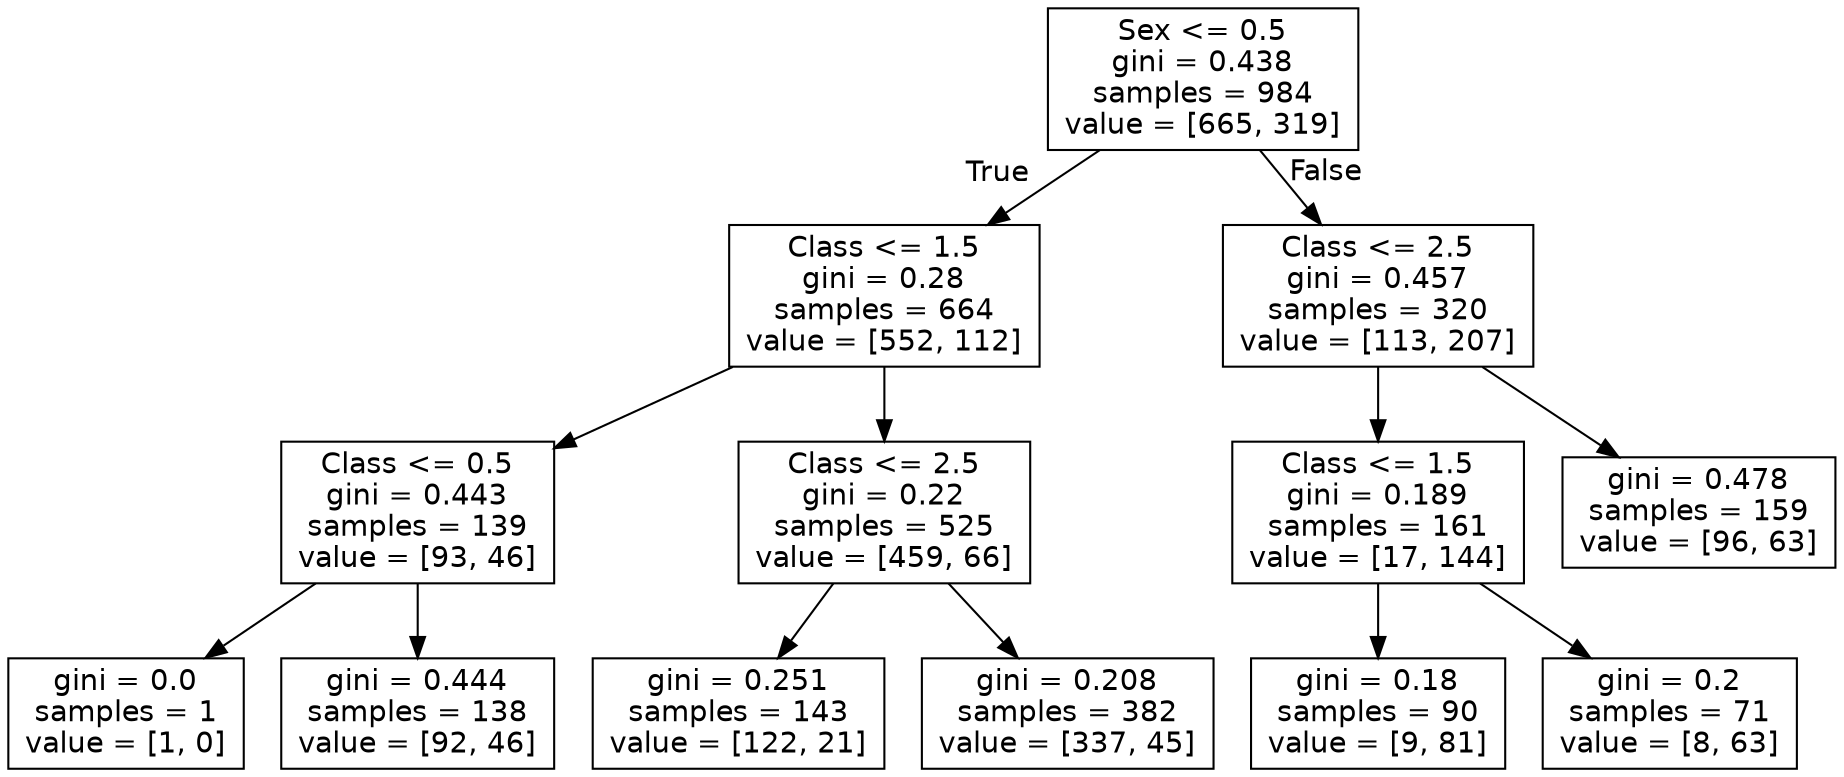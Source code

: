 digraph Tree {
node [shape=box, fontname="helvetica"] ;
edge [fontname="helvetica"] ;
0 [label="Sex <= 0.5\ngini = 0.438\nsamples = 984\nvalue = [665, 319]"] ;
1 [label="Class <= 1.5\ngini = 0.28\nsamples = 664\nvalue = [552, 112]"] ;
0 -> 1 [labeldistance=2.5, labelangle=45, headlabel="True"] ;
2 [label="Class <= 0.5\ngini = 0.443\nsamples = 139\nvalue = [93, 46]"] ;
1 -> 2 ;
3 [label="gini = 0.0\nsamples = 1\nvalue = [1, 0]"] ;
2 -> 3 ;
4 [label="gini = 0.444\nsamples = 138\nvalue = [92, 46]"] ;
2 -> 4 ;
5 [label="Class <= 2.5\ngini = 0.22\nsamples = 525\nvalue = [459, 66]"] ;
1 -> 5 ;
6 [label="gini = 0.251\nsamples = 143\nvalue = [122, 21]"] ;
5 -> 6 ;
7 [label="gini = 0.208\nsamples = 382\nvalue = [337, 45]"] ;
5 -> 7 ;
8 [label="Class <= 2.5\ngini = 0.457\nsamples = 320\nvalue = [113, 207]"] ;
0 -> 8 [labeldistance=2.5, labelangle=-45, headlabel="False"] ;
9 [label="Class <= 1.5\ngini = 0.189\nsamples = 161\nvalue = [17, 144]"] ;
8 -> 9 ;
10 [label="gini = 0.18\nsamples = 90\nvalue = [9, 81]"] ;
9 -> 10 ;
11 [label="gini = 0.2\nsamples = 71\nvalue = [8, 63]"] ;
9 -> 11 ;
12 [label="gini = 0.478\nsamples = 159\nvalue = [96, 63]"] ;
8 -> 12 ;
}